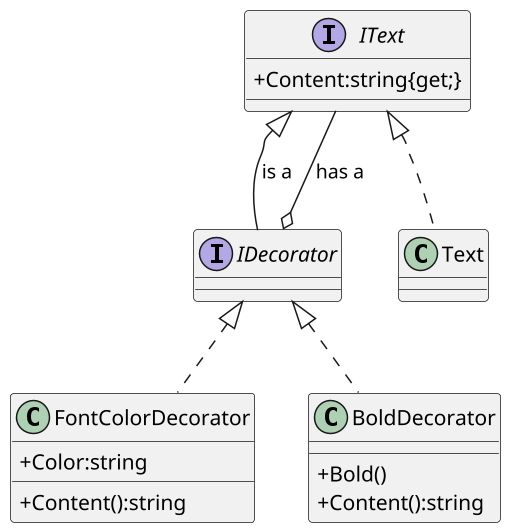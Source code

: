 @startuml 装饰模式
skinparam classAttributeIconSize 0
scale 1.5

interface IText{
    + Content:string{get;}
}

interface IDecorator{

}

class Text{

}

class FontColorDecorator{
    + Color:string

    + Content():string
}

class BoldDecorator{
    + Bold()
    + Content():string
}

IText <|.. Text
IText <|-- IDecorator :is a

IDecorator o-- IText :has a

IDecorator <|.. FontColorDecorator
IDecorator <|.. BoldDecorator

@enduml